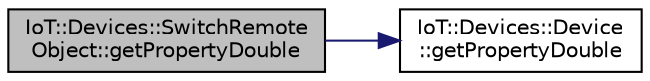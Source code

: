 digraph "IoT::Devices::SwitchRemoteObject::getPropertyDouble"
{
 // LATEX_PDF_SIZE
  edge [fontname="Helvetica",fontsize="10",labelfontname="Helvetica",labelfontsize="10"];
  node [fontname="Helvetica",fontsize="10",shape=record];
  rankdir="LR";
  Node1 [label="IoT::Devices::SwitchRemote\lObject::getPropertyDouble",height=0.2,width=0.4,color="black", fillcolor="grey75", style="filled", fontcolor="black",tooltip=" "];
  Node1 -> Node2 [color="midnightblue",fontsize="10",style="solid",fontname="Helvetica"];
  Node2 [label="IoT::Devices::Device\l::getPropertyDouble",height=0.2,width=0.4,color="black", fillcolor="white", style="filled",URL="$classIoT_1_1Devices_1_1Device.html#acaad80b438a333a8de7a8fd74fe3e963",tooltip=" "];
}
